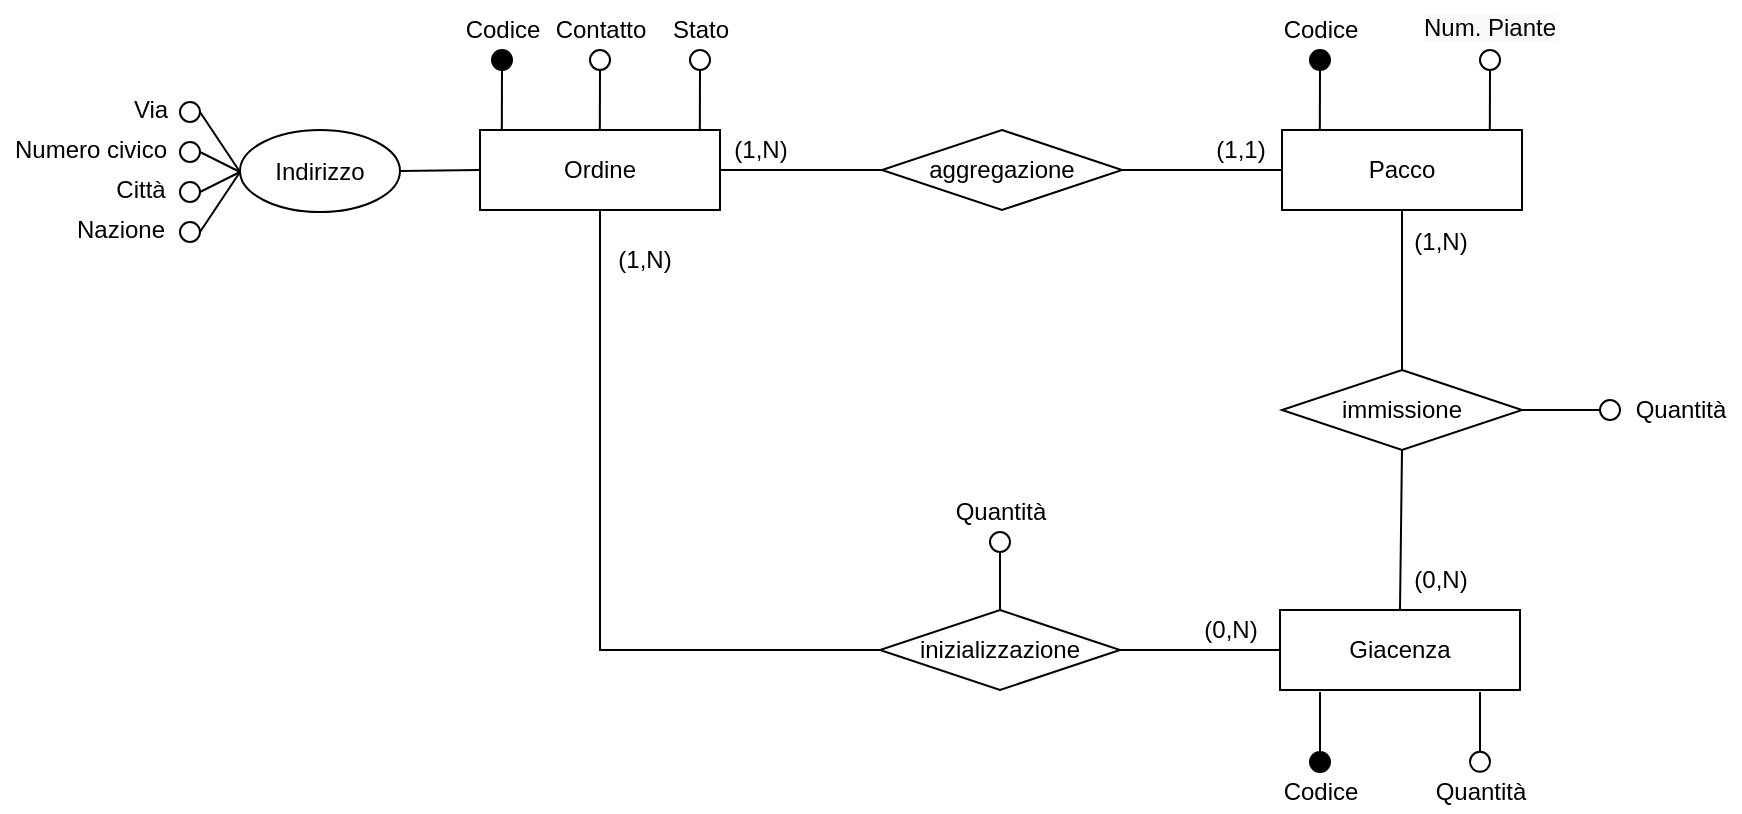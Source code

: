 <mxfile version="16.6.5" type="github">
  <diagram id="9BiGZynKtHY8mz7Qpg7e" name="Page-1">
    <mxGraphModel dx="1038" dy="547" grid="1" gridSize="10" guides="1" tooltips="1" connect="1" arrows="1" fold="1" page="1" pageScale="1" pageWidth="1169" pageHeight="827" math="0" shadow="0">
      <root>
        <mxCell id="0" />
        <mxCell id="1" parent="0" />
        <mxCell id="MEw_wxHEMmBjlcB9mvUv-1" value="Ordine" style="rounded=0;whiteSpace=wrap;html=1;strokeWidth=1;perimeterSpacing=0;" parent="1" vertex="1">
          <mxGeometry x="278" y="160" width="120" height="40" as="geometry" />
        </mxCell>
        <mxCell id="MEw_wxHEMmBjlcB9mvUv-2" value="" style="endArrow=none;html=1;rounded=0;fillColor=#000000;entryX=0.166;entryY=0;entryDx=0;entryDy=0;entryPerimeter=0;exitX=0.5;exitY=1;exitDx=0;exitDy=0;" parent="1" source="MEw_wxHEMmBjlcB9mvUv-3" edge="1">
          <mxGeometry width="50" height="50" relative="1" as="geometry">
            <mxPoint x="388" y="140" as="sourcePoint" />
            <mxPoint x="387.92" y="160" as="targetPoint" />
          </mxGeometry>
        </mxCell>
        <mxCell id="MEw_wxHEMmBjlcB9mvUv-3" value="" style="ellipse;whiteSpace=wrap;html=1;aspect=fixed;strokeWidth=1;fillColor=none;" parent="1" vertex="1">
          <mxGeometry x="383" y="120" width="10" height="10" as="geometry" />
        </mxCell>
        <mxCell id="MEw_wxHEMmBjlcB9mvUv-18" value="Stato" style="text;html=1;align=center;verticalAlign=middle;resizable=0;points=[];autosize=1;strokeColor=none;fillColor=none;" parent="1" vertex="1">
          <mxGeometry x="368" y="100" width="40" height="20" as="geometry" />
        </mxCell>
        <mxCell id="_n9Jq-rr2bxkJ9Zpd_iA-1" value="Pacco" style="rounded=0;whiteSpace=wrap;html=1;strokeWidth=1;perimeterSpacing=0;" parent="1" vertex="1">
          <mxGeometry x="679" y="160" width="120" height="40" as="geometry" />
        </mxCell>
        <mxCell id="_n9Jq-rr2bxkJ9Zpd_iA-2" value="" style="endArrow=none;html=1;rounded=0;fillColor=#000000;entryX=0.166;entryY=0;entryDx=0;entryDy=0;entryPerimeter=0;exitX=0.5;exitY=1;exitDx=0;exitDy=0;" parent="1" source="_n9Jq-rr2bxkJ9Zpd_iA-3" edge="1">
          <mxGeometry width="50" height="50" relative="1" as="geometry">
            <mxPoint x="289" y="140" as="sourcePoint" />
            <mxPoint x="288.92" y="160" as="targetPoint" />
          </mxGeometry>
        </mxCell>
        <mxCell id="_n9Jq-rr2bxkJ9Zpd_iA-3" value="" style="ellipse;whiteSpace=wrap;html=1;aspect=fixed;strokeWidth=1;fillColor=#000000;" parent="1" vertex="1">
          <mxGeometry x="284" y="120" width="10" height="10" as="geometry" />
        </mxCell>
        <mxCell id="_n9Jq-rr2bxkJ9Zpd_iA-4" value="Codice" style="text;html=1;align=center;verticalAlign=middle;resizable=0;points=[];autosize=1;strokeColor=none;fillColor=none;" parent="1" vertex="1">
          <mxGeometry x="264" y="100" width="50" height="20" as="geometry" />
        </mxCell>
        <mxCell id="_n9Jq-rr2bxkJ9Zpd_iA-5" value="" style="endArrow=none;html=1;rounded=0;fillColor=#000000;entryX=0.166;entryY=0;entryDx=0;entryDy=0;entryPerimeter=0;exitX=0.5;exitY=1;exitDx=0;exitDy=0;" parent="1" source="_n9Jq-rr2bxkJ9Zpd_iA-6" edge="1">
          <mxGeometry width="50" height="50" relative="1" as="geometry">
            <mxPoint x="338" y="140" as="sourcePoint" />
            <mxPoint x="337.92" y="160" as="targetPoint" />
          </mxGeometry>
        </mxCell>
        <mxCell id="_n9Jq-rr2bxkJ9Zpd_iA-6" value="" style="ellipse;whiteSpace=wrap;html=1;aspect=fixed;strokeWidth=1;fillColor=none;" parent="1" vertex="1">
          <mxGeometry x="333" y="120" width="10" height="10" as="geometry" />
        </mxCell>
        <mxCell id="_n9Jq-rr2bxkJ9Zpd_iA-7" value="Contatto" style="text;html=1;align=center;verticalAlign=middle;resizable=0;points=[];autosize=1;strokeColor=none;fillColor=none;" parent="1" vertex="1">
          <mxGeometry x="308" y="100" width="60" height="20" as="geometry" />
        </mxCell>
        <mxCell id="_n9Jq-rr2bxkJ9Zpd_iA-8" value="" style="endArrow=none;html=1;rounded=0;fillColor=#000000;entryX=0.166;entryY=0;entryDx=0;entryDy=0;entryPerimeter=0;exitX=0.5;exitY=1;exitDx=0;exitDy=0;" parent="1" source="_n9Jq-rr2bxkJ9Zpd_iA-9" edge="1">
          <mxGeometry width="50" height="50" relative="1" as="geometry">
            <mxPoint x="698" y="140" as="sourcePoint" />
            <mxPoint x="697.92" y="160" as="targetPoint" />
          </mxGeometry>
        </mxCell>
        <mxCell id="_n9Jq-rr2bxkJ9Zpd_iA-9" value="" style="ellipse;whiteSpace=wrap;html=1;aspect=fixed;strokeWidth=1;fillColor=#000000;" parent="1" vertex="1">
          <mxGeometry x="693" y="120" width="10" height="10" as="geometry" />
        </mxCell>
        <mxCell id="_n9Jq-rr2bxkJ9Zpd_iA-10" value="Codice" style="text;html=1;align=center;verticalAlign=middle;resizable=0;points=[];autosize=1;strokeColor=none;fillColor=none;" parent="1" vertex="1">
          <mxGeometry x="673" y="100" width="50" height="20" as="geometry" />
        </mxCell>
        <mxCell id="_n9Jq-rr2bxkJ9Zpd_iA-11" value="aggregazione" style="rhombus;whiteSpace=wrap;html=1;" parent="1" vertex="1">
          <mxGeometry x="479" y="160" width="120" height="40" as="geometry" />
        </mxCell>
        <mxCell id="_n9Jq-rr2bxkJ9Zpd_iA-12" value="" style="endArrow=none;html=1;rounded=0;entryX=0;entryY=0.5;entryDx=0;entryDy=0;exitX=1;exitY=0.5;exitDx=0;exitDy=0;" parent="1" source="_n9Jq-rr2bxkJ9Zpd_iA-11" target="_n9Jq-rr2bxkJ9Zpd_iA-1" edge="1">
          <mxGeometry width="50" height="50" relative="1" as="geometry">
            <mxPoint x="579" y="250" as="sourcePoint" />
            <mxPoint x="629" y="200" as="targetPoint" />
          </mxGeometry>
        </mxCell>
        <mxCell id="_n9Jq-rr2bxkJ9Zpd_iA-13" value="" style="endArrow=none;html=1;rounded=0;entryX=1;entryY=0.5;entryDx=0;entryDy=0;exitX=0;exitY=0.5;exitDx=0;exitDy=0;" parent="1" source="_n9Jq-rr2bxkJ9Zpd_iA-11" target="MEw_wxHEMmBjlcB9mvUv-1" edge="1">
          <mxGeometry width="50" height="50" relative="1" as="geometry">
            <mxPoint x="579" y="250" as="sourcePoint" />
            <mxPoint x="629" y="200" as="targetPoint" />
          </mxGeometry>
        </mxCell>
        <mxCell id="_n9Jq-rr2bxkJ9Zpd_iA-18" value="" style="endArrow=none;html=1;rounded=0;fillColor=#000000;entryX=0.166;entryY=0;entryDx=0;entryDy=0;entryPerimeter=0;exitX=0.5;exitY=1;exitDx=0;exitDy=0;" parent="1" source="_n9Jq-rr2bxkJ9Zpd_iA-19" edge="1">
          <mxGeometry width="50" height="50" relative="1" as="geometry">
            <mxPoint x="783" y="140" as="sourcePoint" />
            <mxPoint x="782.92" y="160" as="targetPoint" />
          </mxGeometry>
        </mxCell>
        <mxCell id="_n9Jq-rr2bxkJ9Zpd_iA-19" value="" style="ellipse;whiteSpace=wrap;html=1;aspect=fixed;strokeWidth=1;fillColor=none;" parent="1" vertex="1">
          <mxGeometry x="778" y="120" width="10" height="10" as="geometry" />
        </mxCell>
        <mxCell id="_n9Jq-rr2bxkJ9Zpd_iA-20" value="&lt;span style=&quot;color: rgb(0 , 0 , 0) ; font-family: &amp;#34;helvetica&amp;#34; ; font-size: 12px ; font-style: normal ; font-weight: 400 ; letter-spacing: normal ; text-align: center ; text-indent: 0px ; text-transform: none ; word-spacing: 0px ; background-color: rgb(248 , 249 , 250) ; display: inline ; float: none&quot;&gt;Num. Piante&lt;/span&gt;" style="text;whiteSpace=wrap;html=1;" parent="1" vertex="1">
          <mxGeometry x="748" y="95" width="80" height="30" as="geometry" />
        </mxCell>
        <mxCell id="_n9Jq-rr2bxkJ9Zpd_iA-21" value="(1,N)" style="text;html=1;align=center;verticalAlign=middle;resizable=0;points=[];autosize=1;strokeColor=none;fillColor=none;" parent="1" vertex="1">
          <mxGeometry x="398" y="160" width="40" height="20" as="geometry" />
        </mxCell>
        <mxCell id="_n9Jq-rr2bxkJ9Zpd_iA-22" value="(1,1)" style="text;html=1;align=center;verticalAlign=middle;resizable=0;points=[];autosize=1;strokeColor=none;fillColor=none;" parent="1" vertex="1">
          <mxGeometry x="638" y="160" width="40" height="20" as="geometry" />
        </mxCell>
        <mxCell id="_n9Jq-rr2bxkJ9Zpd_iA-24" value="Indirizzo" style="ellipse;whiteSpace=wrap;html=1;" parent="1" vertex="1">
          <mxGeometry x="158" y="160" width="80" height="41" as="geometry" />
        </mxCell>
        <mxCell id="_n9Jq-rr2bxkJ9Zpd_iA-25" value="" style="ellipse;whiteSpace=wrap;html=1;aspect=fixed;strokeWidth=1;fillColor=none;" parent="1" vertex="1">
          <mxGeometry x="128" y="146" width="10" height="10" as="geometry" />
        </mxCell>
        <mxCell id="_n9Jq-rr2bxkJ9Zpd_iA-26" value="" style="ellipse;whiteSpace=wrap;html=1;aspect=fixed;strokeWidth=1;fillColor=none;" parent="1" vertex="1">
          <mxGeometry x="128" y="166" width="10" height="10" as="geometry" />
        </mxCell>
        <mxCell id="_n9Jq-rr2bxkJ9Zpd_iA-27" value="" style="ellipse;whiteSpace=wrap;html=1;aspect=fixed;strokeWidth=1;fillColor=none;" parent="1" vertex="1">
          <mxGeometry x="128" y="206" width="10" height="10" as="geometry" />
        </mxCell>
        <mxCell id="_n9Jq-rr2bxkJ9Zpd_iA-28" value="" style="endArrow=none;html=1;rounded=0;entryX=1;entryY=0.5;entryDx=0;entryDy=0;" parent="1" target="_n9Jq-rr2bxkJ9Zpd_iA-25" edge="1">
          <mxGeometry width="50" height="50" relative="1" as="geometry">
            <mxPoint x="158" y="181" as="sourcePoint" />
            <mxPoint x="178.0" y="156" as="targetPoint" />
          </mxGeometry>
        </mxCell>
        <mxCell id="_n9Jq-rr2bxkJ9Zpd_iA-29" value="" style="endArrow=none;html=1;rounded=0;entryX=1;entryY=0.5;entryDx=0;entryDy=0;" parent="1" target="_n9Jq-rr2bxkJ9Zpd_iA-26" edge="1">
          <mxGeometry width="50" height="50" relative="1" as="geometry">
            <mxPoint x="158" y="181" as="sourcePoint" />
            <mxPoint x="178.0" y="166" as="targetPoint" />
          </mxGeometry>
        </mxCell>
        <mxCell id="_n9Jq-rr2bxkJ9Zpd_iA-30" value="" style="endArrow=none;html=1;rounded=0;entryX=1;entryY=0.5;entryDx=0;entryDy=0;" parent="1" target="_n9Jq-rr2bxkJ9Zpd_iA-27" edge="1">
          <mxGeometry width="50" height="50" relative="1" as="geometry">
            <mxPoint x="158" y="181" as="sourcePoint" />
            <mxPoint x="148.0" y="206" as="targetPoint" />
          </mxGeometry>
        </mxCell>
        <mxCell id="_n9Jq-rr2bxkJ9Zpd_iA-31" value="Via" style="text;html=1;align=center;verticalAlign=middle;resizable=0;points=[];autosize=1;strokeColor=none;fillColor=none;" parent="1" vertex="1">
          <mxGeometry x="98" y="140" width="30" height="20" as="geometry" />
        </mxCell>
        <mxCell id="_n9Jq-rr2bxkJ9Zpd_iA-32" value="Numero civico" style="text;html=1;align=center;verticalAlign=middle;resizable=0;points=[];autosize=1;strokeColor=none;fillColor=none;" parent="1" vertex="1">
          <mxGeometry x="38" y="160" width="90" height="20" as="geometry" />
        </mxCell>
        <mxCell id="_n9Jq-rr2bxkJ9Zpd_iA-33" value="Città" style="text;html=1;align=center;verticalAlign=middle;resizable=0;points=[];autosize=1;strokeColor=none;fillColor=none;" parent="1" vertex="1">
          <mxGeometry x="88" y="180" width="40" height="20" as="geometry" />
        </mxCell>
        <mxCell id="_n9Jq-rr2bxkJ9Zpd_iA-34" value="" style="ellipse;whiteSpace=wrap;html=1;aspect=fixed;strokeWidth=1;fillColor=none;" parent="1" vertex="1">
          <mxGeometry x="128" y="186" width="10" height="10" as="geometry" />
        </mxCell>
        <mxCell id="_n9Jq-rr2bxkJ9Zpd_iA-35" value="" style="endArrow=none;html=1;rounded=0;entryX=1;entryY=0.5;entryDx=0;entryDy=0;" parent="1" target="_n9Jq-rr2bxkJ9Zpd_iA-34" edge="1">
          <mxGeometry width="50" height="50" relative="1" as="geometry">
            <mxPoint x="158" y="181" as="sourcePoint" />
            <mxPoint x="178.0" y="186" as="targetPoint" />
          </mxGeometry>
        </mxCell>
        <mxCell id="_n9Jq-rr2bxkJ9Zpd_iA-36" value="Nazione" style="text;html=1;align=center;verticalAlign=middle;resizable=0;points=[];autosize=1;strokeColor=none;fillColor=none;" parent="1" vertex="1">
          <mxGeometry x="68" y="200" width="60" height="20" as="geometry" />
        </mxCell>
        <mxCell id="_n9Jq-rr2bxkJ9Zpd_iA-38" value="" style="endArrow=none;html=1;rounded=0;entryX=1;entryY=0.5;entryDx=0;entryDy=0;exitX=0;exitY=0.5;exitDx=0;exitDy=0;" parent="1" source="MEw_wxHEMmBjlcB9mvUv-1" target="_n9Jq-rr2bxkJ9Zpd_iA-24" edge="1">
          <mxGeometry width="50" height="50" relative="1" as="geometry">
            <mxPoint x="348" y="140" as="sourcePoint" />
            <mxPoint x="398" y="90" as="targetPoint" />
          </mxGeometry>
        </mxCell>
        <mxCell id="P6uGG6WrRbah_G_bv0m2-1" value="Giacenza" style="rounded=0;whiteSpace=wrap;html=1;strokeWidth=1;perimeterSpacing=0;" vertex="1" parent="1">
          <mxGeometry x="678" y="400" width="120" height="40" as="geometry" />
        </mxCell>
        <mxCell id="P6uGG6WrRbah_G_bv0m2-3" value="" style="ellipse;whiteSpace=wrap;html=1;aspect=fixed;strokeWidth=1;fillColor=#000000;" vertex="1" parent="1">
          <mxGeometry x="693" y="471" width="10" height="10" as="geometry" />
        </mxCell>
        <mxCell id="P6uGG6WrRbah_G_bv0m2-4" value="Codice" style="text;html=1;align=center;verticalAlign=middle;resizable=0;points=[];autosize=1;strokeColor=none;fillColor=none;" vertex="1" parent="1">
          <mxGeometry x="673" y="481" width="50" height="20" as="geometry" />
        </mxCell>
        <mxCell id="P6uGG6WrRbah_G_bv0m2-6" value="" style="ellipse;whiteSpace=wrap;html=1;aspect=fixed;strokeWidth=1;fillColor=none;" vertex="1" parent="1">
          <mxGeometry x="773" y="470.91" width="10" height="10" as="geometry" />
        </mxCell>
        <mxCell id="P6uGG6WrRbah_G_bv0m2-7" value="Quantità" style="text;html=1;align=center;verticalAlign=middle;resizable=0;points=[];autosize=1;strokeColor=none;fillColor=none;" vertex="1" parent="1">
          <mxGeometry x="748" y="481.0" width="60" height="20" as="geometry" />
        </mxCell>
        <mxCell id="P6uGG6WrRbah_G_bv0m2-8" value="inizializzazione" style="rhombus;whiteSpace=wrap;html=1;" vertex="1" parent="1">
          <mxGeometry x="478" y="400" width="120" height="40" as="geometry" />
        </mxCell>
        <mxCell id="P6uGG6WrRbah_G_bv0m2-9" value="" style="endArrow=none;html=1;rounded=0;exitX=0.5;exitY=1;exitDx=0;exitDy=0;entryX=0;entryY=0.5;entryDx=0;entryDy=0;" edge="1" parent="1" source="MEw_wxHEMmBjlcB9mvUv-1" target="P6uGG6WrRbah_G_bv0m2-8">
          <mxGeometry width="50" height="50" relative="1" as="geometry">
            <mxPoint x="458" y="210" as="sourcePoint" />
            <mxPoint x="508" y="160" as="targetPoint" />
            <Array as="points">
              <mxPoint x="338" y="300" />
              <mxPoint x="338" y="420" />
            </Array>
          </mxGeometry>
        </mxCell>
        <mxCell id="P6uGG6WrRbah_G_bv0m2-10" value="" style="endArrow=none;html=1;rounded=0;entryX=0;entryY=0.5;entryDx=0;entryDy=0;exitX=1;exitY=0.5;exitDx=0;exitDy=0;" edge="1" parent="1" source="P6uGG6WrRbah_G_bv0m2-8" target="P6uGG6WrRbah_G_bv0m2-1">
          <mxGeometry width="50" height="50" relative="1" as="geometry">
            <mxPoint x="488" y="411" as="sourcePoint" />
            <mxPoint x="538" y="361" as="targetPoint" />
          </mxGeometry>
        </mxCell>
        <mxCell id="P6uGG6WrRbah_G_bv0m2-11" value="" style="endArrow=none;html=1;rounded=0;exitX=0.5;exitY=0;exitDx=0;exitDy=0;" edge="1" parent="1" source="P6uGG6WrRbah_G_bv0m2-3">
          <mxGeometry width="50" height="50" relative="1" as="geometry">
            <mxPoint x="678" y="481" as="sourcePoint" />
            <mxPoint x="698" y="441" as="targetPoint" />
          </mxGeometry>
        </mxCell>
        <mxCell id="P6uGG6WrRbah_G_bv0m2-12" value="" style="endArrow=none;html=1;rounded=0;exitX=0.5;exitY=0;exitDx=0;exitDy=0;" edge="1" parent="1" source="P6uGG6WrRbah_G_bv0m2-6">
          <mxGeometry width="50" height="50" relative="1" as="geometry">
            <mxPoint x="678" y="481" as="sourcePoint" />
            <mxPoint x="778" y="441" as="targetPoint" />
          </mxGeometry>
        </mxCell>
        <mxCell id="P6uGG6WrRbah_G_bv0m2-13" value="(1,N)" style="text;html=1;align=center;verticalAlign=middle;resizable=0;points=[];autosize=1;strokeColor=none;fillColor=none;" vertex="1" parent="1">
          <mxGeometry x="340" y="215" width="40" height="20" as="geometry" />
        </mxCell>
        <mxCell id="P6uGG6WrRbah_G_bv0m2-14" value="(0,N)" style="text;html=1;align=center;verticalAlign=middle;resizable=0;points=[];autosize=1;strokeColor=none;fillColor=none;" vertex="1" parent="1">
          <mxGeometry x="633" y="400" width="40" height="20" as="geometry" />
        </mxCell>
        <mxCell id="P6uGG6WrRbah_G_bv0m2-15" value="" style="endArrow=none;html=1;rounded=0;exitX=0.5;exitY=0;exitDx=0;exitDy=0;" edge="1" parent="1" source="P6uGG6WrRbah_G_bv0m2-8">
          <mxGeometry width="50" height="50" relative="1" as="geometry">
            <mxPoint x="538" y="390" as="sourcePoint" />
            <mxPoint x="538" y="371" as="targetPoint" />
          </mxGeometry>
        </mxCell>
        <mxCell id="P6uGG6WrRbah_G_bv0m2-16" value="" style="ellipse;whiteSpace=wrap;html=1;aspect=fixed;strokeWidth=1;fillColor=none;" vertex="1" parent="1">
          <mxGeometry x="533" y="361" width="10" height="10" as="geometry" />
        </mxCell>
        <mxCell id="P6uGG6WrRbah_G_bv0m2-17" value="Quantità" style="text;html=1;align=center;verticalAlign=middle;resizable=0;points=[];autosize=1;strokeColor=none;fillColor=none;" vertex="1" parent="1">
          <mxGeometry x="508" y="341" width="60" height="20" as="geometry" />
        </mxCell>
        <mxCell id="P6uGG6WrRbah_G_bv0m2-18" value="immissione" style="rhombus;whiteSpace=wrap;html=1;" vertex="1" parent="1">
          <mxGeometry x="679" y="280" width="120" height="40" as="geometry" />
        </mxCell>
        <mxCell id="P6uGG6WrRbah_G_bv0m2-19" value="" style="endArrow=none;html=1;rounded=0;fillColor=#000000;exitX=0;exitY=0.5;exitDx=0;exitDy=0;entryX=1;entryY=0.5;entryDx=0;entryDy=0;" edge="1" parent="1" source="P6uGG6WrRbah_G_bv0m2-20" target="P6uGG6WrRbah_G_bv0m2-18">
          <mxGeometry width="50" height="50" relative="1" as="geometry">
            <mxPoint x="739" y="255" as="sourcePoint" />
            <mxPoint x="739" y="265" as="targetPoint" />
          </mxGeometry>
        </mxCell>
        <mxCell id="P6uGG6WrRbah_G_bv0m2-20" value="" style="ellipse;whiteSpace=wrap;html=1;aspect=fixed;strokeWidth=1;fillColor=none;" vertex="1" parent="1">
          <mxGeometry x="838" y="295" width="10" height="10" as="geometry" />
        </mxCell>
        <mxCell id="P6uGG6WrRbah_G_bv0m2-21" value="Quantità" style="text;html=1;align=center;verticalAlign=middle;resizable=0;points=[];autosize=1;strokeColor=none;fillColor=none;" vertex="1" parent="1">
          <mxGeometry x="848" y="290" width="60" height="20" as="geometry" />
        </mxCell>
        <mxCell id="P6uGG6WrRbah_G_bv0m2-22" value="" style="endArrow=none;html=1;rounded=0;exitX=0.5;exitY=0;exitDx=0;exitDy=0;entryX=0.5;entryY=1;entryDx=0;entryDy=0;" edge="1" parent="1" source="P6uGG6WrRbah_G_bv0m2-18" target="_n9Jq-rr2bxkJ9Zpd_iA-1">
          <mxGeometry width="50" height="50" relative="1" as="geometry">
            <mxPoint x="788" y="280" as="sourcePoint" />
            <mxPoint x="838" y="230" as="targetPoint" />
          </mxGeometry>
        </mxCell>
        <mxCell id="P6uGG6WrRbah_G_bv0m2-23" value="" style="endArrow=none;html=1;rounded=0;exitX=0.5;exitY=0;exitDx=0;exitDy=0;entryX=0.5;entryY=1;entryDx=0;entryDy=0;" edge="1" parent="1" source="P6uGG6WrRbah_G_bv0m2-1" target="P6uGG6WrRbah_G_bv0m2-18">
          <mxGeometry width="50" height="50" relative="1" as="geometry">
            <mxPoint x="788" y="370" as="sourcePoint" />
            <mxPoint x="838" y="320" as="targetPoint" />
          </mxGeometry>
        </mxCell>
        <mxCell id="P6uGG6WrRbah_G_bv0m2-24" value="(1,N)" style="text;html=1;align=center;verticalAlign=middle;resizable=0;points=[];autosize=1;strokeColor=none;fillColor=none;" vertex="1" parent="1">
          <mxGeometry x="738" y="206" width="40" height="20" as="geometry" />
        </mxCell>
        <mxCell id="P6uGG6WrRbah_G_bv0m2-25" value="(0,N)" style="text;html=1;align=center;verticalAlign=middle;resizable=0;points=[];autosize=1;strokeColor=none;fillColor=none;" vertex="1" parent="1">
          <mxGeometry x="738" y="375" width="40" height="20" as="geometry" />
        </mxCell>
      </root>
    </mxGraphModel>
  </diagram>
</mxfile>
